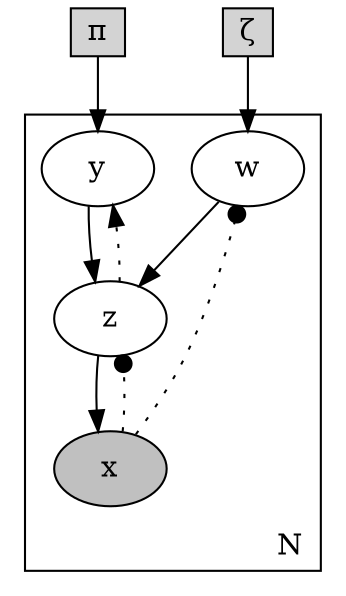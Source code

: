 digraph {
	subgraph cluster_N {
    rankdir=TB;
		label=N; labeljust=r; labelloc=b;
        {rank = same; y; w; }
        y -> z;
        w -> z;
        z -> x;
        x -> z [style=dotted, arrowhead=dot,];
        x -> w [style=dotted, arrowhead=dot,];
        z -> y [style=dotted,];
		//n [label="(µ,σ)" shape=ellipse];
		w [label="w" shape=ellipse];
		y [label="y" shape=ellipse];
		z [label="z" fillcolor=white shape=ellipse style=filled];
		x [label="x" fillcolor=grey shape=ellipse style=filled];
    }
    //rankdir=LR;
    //rankdir=BT;
    p -> y;
    n -> w;
    {rank=same; p; n;}
    p [label="π", shape=box, width=0.25,height=0.2,style=filled,];
    n [label="ζ", shape=box, width=0.25,height=0.2,style=filled, ];
}


